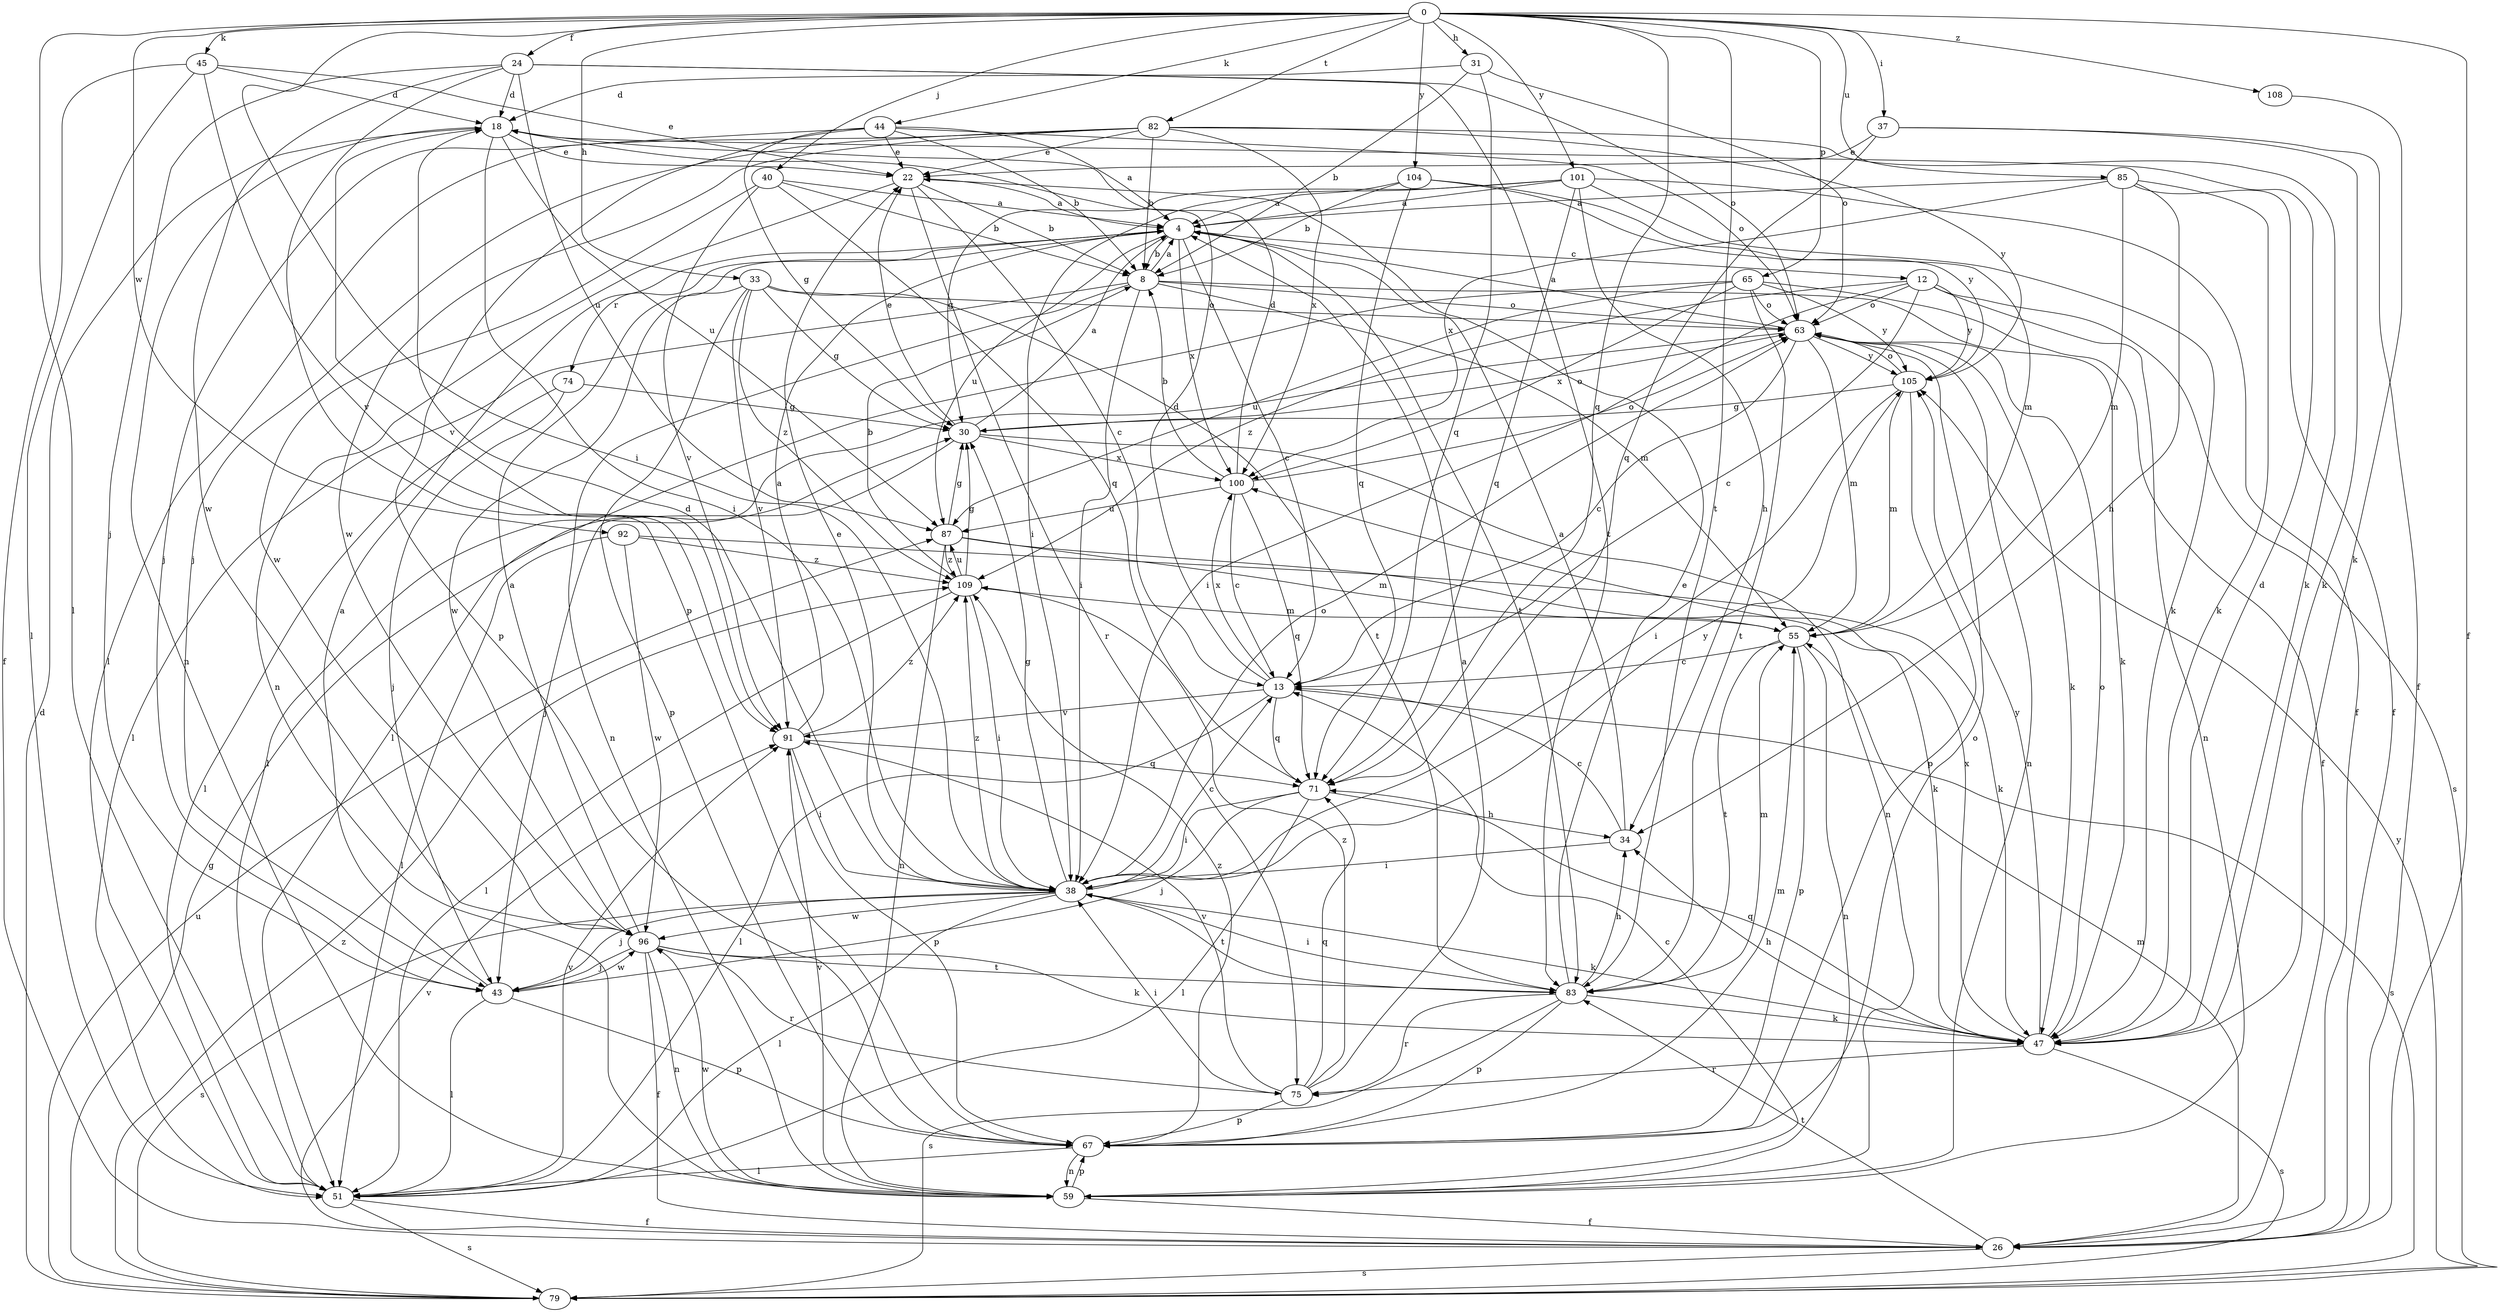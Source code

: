 strict digraph  {
0;
4;
8;
12;
13;
18;
22;
24;
26;
30;
31;
33;
34;
37;
38;
40;
43;
44;
45;
47;
51;
55;
59;
63;
65;
67;
71;
74;
75;
79;
82;
83;
85;
87;
91;
92;
96;
100;
101;
104;
105;
108;
109;
0 -> 24  [label=f];
0 -> 26  [label=f];
0 -> 31  [label=h];
0 -> 33  [label=h];
0 -> 37  [label=i];
0 -> 38  [label=i];
0 -> 40  [label=j];
0 -> 44  [label=k];
0 -> 45  [label=k];
0 -> 51  [label=l];
0 -> 65  [label=p];
0 -> 71  [label=q];
0 -> 82  [label=t];
0 -> 83  [label=t];
0 -> 85  [label=u];
0 -> 92  [label=w];
0 -> 101  [label=y];
0 -> 104  [label=y];
0 -> 108  [label=z];
4 -> 8  [label=b];
4 -> 12  [label=c];
4 -> 13  [label=c];
4 -> 74  [label=r];
4 -> 83  [label=t];
4 -> 87  [label=u];
4 -> 100  [label=x];
8 -> 4  [label=a];
8 -> 38  [label=i];
8 -> 47  [label=k];
8 -> 51  [label=l];
8 -> 55  [label=m];
8 -> 59  [label=n];
8 -> 63  [label=o];
12 -> 13  [label=c];
12 -> 38  [label=i];
12 -> 59  [label=n];
12 -> 63  [label=o];
12 -> 79  [label=s];
12 -> 105  [label=y];
12 -> 109  [label=z];
13 -> 18  [label=d];
13 -> 51  [label=l];
13 -> 71  [label=q];
13 -> 79  [label=s];
13 -> 91  [label=v];
13 -> 100  [label=x];
18 -> 22  [label=e];
18 -> 38  [label=i];
18 -> 59  [label=n];
18 -> 87  [label=u];
18 -> 91  [label=v];
22 -> 4  [label=a];
22 -> 8  [label=b];
22 -> 13  [label=c];
22 -> 59  [label=n];
22 -> 75  [label=r];
24 -> 18  [label=d];
24 -> 43  [label=j];
24 -> 63  [label=o];
24 -> 67  [label=p];
24 -> 83  [label=t];
24 -> 87  [label=u];
24 -> 96  [label=w];
26 -> 55  [label=m];
26 -> 79  [label=s];
26 -> 83  [label=t];
26 -> 91  [label=v];
30 -> 4  [label=a];
30 -> 22  [label=e];
30 -> 43  [label=j];
30 -> 59  [label=n];
30 -> 63  [label=o];
30 -> 100  [label=x];
31 -> 8  [label=b];
31 -> 18  [label=d];
31 -> 63  [label=o];
31 -> 71  [label=q];
33 -> 30  [label=g];
33 -> 63  [label=o];
33 -> 67  [label=p];
33 -> 83  [label=t];
33 -> 91  [label=v];
33 -> 96  [label=w];
33 -> 109  [label=z];
34 -> 4  [label=a];
34 -> 13  [label=c];
34 -> 38  [label=i];
37 -> 22  [label=e];
37 -> 26  [label=f];
37 -> 47  [label=k];
37 -> 71  [label=q];
38 -> 13  [label=c];
38 -> 18  [label=d];
38 -> 22  [label=e];
38 -> 30  [label=g];
38 -> 43  [label=j];
38 -> 47  [label=k];
38 -> 51  [label=l];
38 -> 63  [label=o];
38 -> 79  [label=s];
38 -> 83  [label=t];
38 -> 96  [label=w];
38 -> 105  [label=y];
38 -> 109  [label=z];
40 -> 4  [label=a];
40 -> 8  [label=b];
40 -> 71  [label=q];
40 -> 91  [label=v];
40 -> 96  [label=w];
43 -> 4  [label=a];
43 -> 51  [label=l];
43 -> 67  [label=p];
43 -> 96  [label=w];
44 -> 4  [label=a];
44 -> 8  [label=b];
44 -> 22  [label=e];
44 -> 30  [label=g];
44 -> 43  [label=j];
44 -> 63  [label=o];
44 -> 67  [label=p];
45 -> 18  [label=d];
45 -> 22  [label=e];
45 -> 26  [label=f];
45 -> 51  [label=l];
45 -> 91  [label=v];
47 -> 18  [label=d];
47 -> 34  [label=h];
47 -> 63  [label=o];
47 -> 71  [label=q];
47 -> 75  [label=r];
47 -> 79  [label=s];
47 -> 100  [label=x];
47 -> 105  [label=y];
51 -> 26  [label=f];
51 -> 79  [label=s];
51 -> 91  [label=v];
55 -> 13  [label=c];
55 -> 59  [label=n];
55 -> 67  [label=p];
55 -> 83  [label=t];
59 -> 13  [label=c];
59 -> 26  [label=f];
59 -> 67  [label=p];
59 -> 91  [label=v];
59 -> 96  [label=w];
63 -> 4  [label=a];
63 -> 13  [label=c];
63 -> 47  [label=k];
63 -> 51  [label=l];
63 -> 55  [label=m];
63 -> 59  [label=n];
63 -> 105  [label=y];
65 -> 26  [label=f];
65 -> 51  [label=l];
65 -> 63  [label=o];
65 -> 83  [label=t];
65 -> 87  [label=u];
65 -> 100  [label=x];
65 -> 105  [label=y];
67 -> 51  [label=l];
67 -> 55  [label=m];
67 -> 59  [label=n];
67 -> 63  [label=o];
67 -> 109  [label=z];
71 -> 34  [label=h];
71 -> 38  [label=i];
71 -> 43  [label=j];
71 -> 51  [label=l];
74 -> 30  [label=g];
74 -> 43  [label=j];
74 -> 51  [label=l];
75 -> 4  [label=a];
75 -> 38  [label=i];
75 -> 67  [label=p];
75 -> 71  [label=q];
75 -> 91  [label=v];
75 -> 109  [label=z];
79 -> 18  [label=d];
79 -> 30  [label=g];
79 -> 87  [label=u];
79 -> 105  [label=y];
79 -> 109  [label=z];
82 -> 8  [label=b];
82 -> 22  [label=e];
82 -> 43  [label=j];
82 -> 47  [label=k];
82 -> 51  [label=l];
82 -> 96  [label=w];
82 -> 100  [label=x];
82 -> 105  [label=y];
83 -> 22  [label=e];
83 -> 34  [label=h];
83 -> 38  [label=i];
83 -> 47  [label=k];
83 -> 55  [label=m];
83 -> 67  [label=p];
83 -> 75  [label=r];
83 -> 79  [label=s];
85 -> 4  [label=a];
85 -> 26  [label=f];
85 -> 34  [label=h];
85 -> 47  [label=k];
85 -> 55  [label=m];
85 -> 100  [label=x];
87 -> 30  [label=g];
87 -> 47  [label=k];
87 -> 55  [label=m];
87 -> 59  [label=n];
87 -> 109  [label=z];
91 -> 4  [label=a];
91 -> 38  [label=i];
91 -> 67  [label=p];
91 -> 71  [label=q];
91 -> 109  [label=z];
92 -> 47  [label=k];
92 -> 51  [label=l];
92 -> 96  [label=w];
92 -> 109  [label=z];
96 -> 4  [label=a];
96 -> 26  [label=f];
96 -> 43  [label=j];
96 -> 47  [label=k];
96 -> 59  [label=n];
96 -> 75  [label=r];
96 -> 83  [label=t];
100 -> 8  [label=b];
100 -> 13  [label=c];
100 -> 18  [label=d];
100 -> 63  [label=o];
100 -> 71  [label=q];
100 -> 87  [label=u];
101 -> 4  [label=a];
101 -> 26  [label=f];
101 -> 30  [label=g];
101 -> 34  [label=h];
101 -> 38  [label=i];
101 -> 47  [label=k];
101 -> 71  [label=q];
104 -> 4  [label=a];
104 -> 8  [label=b];
104 -> 55  [label=m];
104 -> 71  [label=q];
104 -> 105  [label=y];
105 -> 30  [label=g];
105 -> 38  [label=i];
105 -> 55  [label=m];
105 -> 63  [label=o];
105 -> 67  [label=p];
108 -> 47  [label=k];
109 -> 8  [label=b];
109 -> 30  [label=g];
109 -> 38  [label=i];
109 -> 51  [label=l];
109 -> 55  [label=m];
109 -> 87  [label=u];
}
